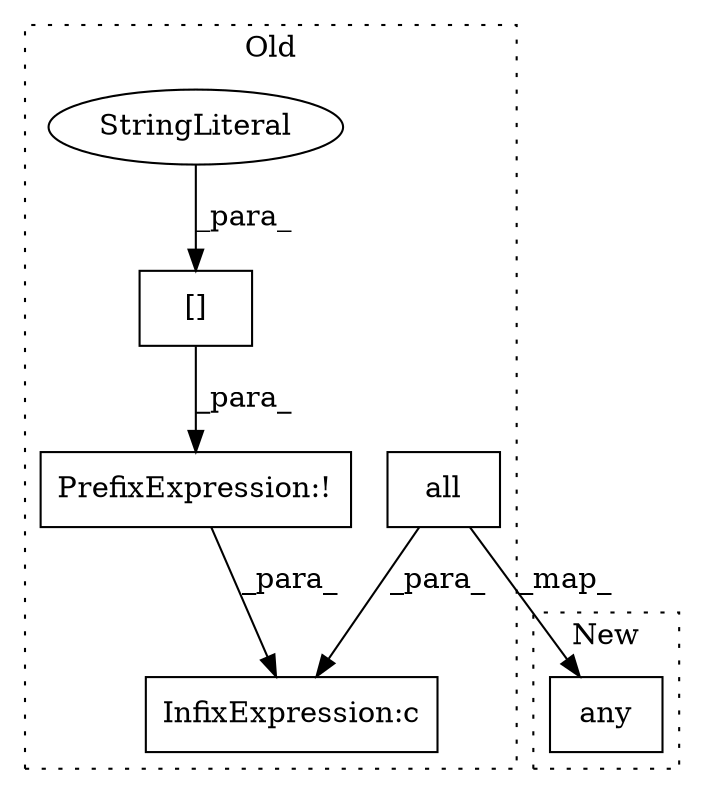 digraph G {
subgraph cluster0 {
1 [label="all" a="32" s="6768,6984" l="29,-5" shape="box"];
3 [label="InfixExpression:c" a="27" s="6764" l="4" shape="box"];
4 [label="PrefixExpression:!" a="38" s="6740" l="1" shape="box"];
5 [label="[]" a="2" s="6741,6763" l="7,1" shape="box"];
6 [label="StringLiteral" a="45" s="6748" l="15" shape="ellipse"];
label = "Old";
style="dotted";
}
subgraph cluster1 {
2 [label="any" a="32" s="6777,6993" l="29,-5" shape="box"];
label = "New";
style="dotted";
}
1 -> 2 [label="_map_"];
1 -> 3 [label="_para_"];
4 -> 3 [label="_para_"];
5 -> 4 [label="_para_"];
6 -> 5 [label="_para_"];
}